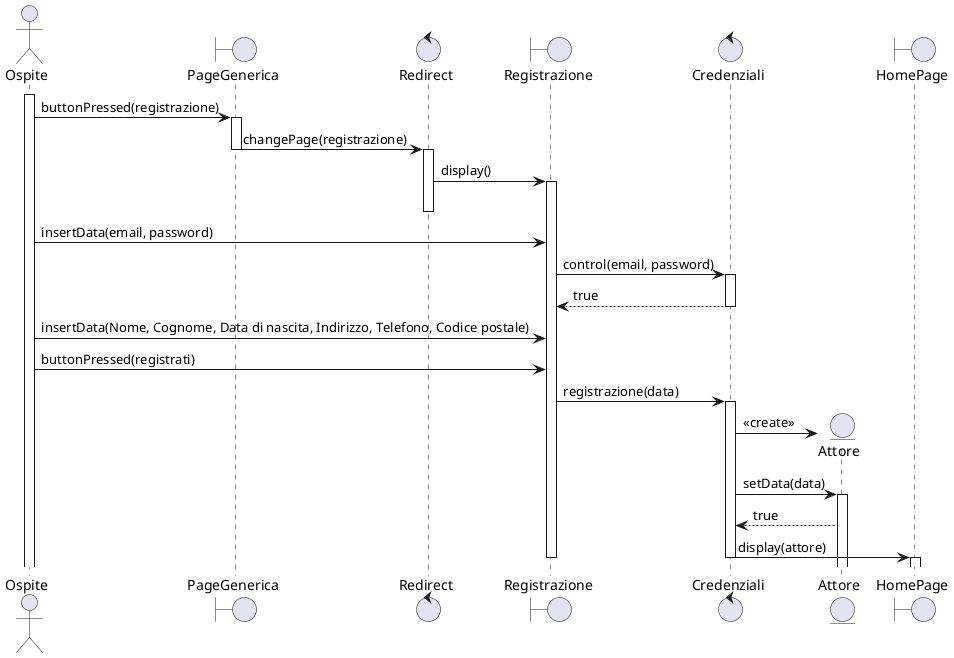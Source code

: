 @startuml 
    Actor Ospite
    Boundary PageGenerica
    Control Redirect
    Boundary Registrazione
    Control Credenziali
    Entity Attore
    boundary HomePage

    Activate Ospite
    Ospite -> PageGenerica : buttonPressed(registrazione)
    activate PageGenerica
    PageGenerica -> Redirect : changePage(registrazione)
    deactivate PageGenerica
    activate Redirect
    Redirect -> Registrazione : display()
    activate Registrazione
    deactivate Redirect

    Ospite -> Registrazione : insertData(email, password)
    Registrazione -> Credenziali : control(email, password)
    activate Credenziali
    Credenziali --> Registrazione : true
    deactivate Credenziali
    Ospite -> Registrazione : insertData(Nome, Cognome, Data di nascita, Indirizzo, Telefono, Codice postale)
    Ospite -> Registrazione : buttonPressed(registrati)

    Registrazione -> Credenziali : registrazione(data)
    activate Credenziali
    
    Credenziali -> Attore ** : <<create>> 
    Credenziali -> Attore : setData(data)
    activate Attore
    Attore --> Credenziali : true
    Credenziali -> HomePage : display(attore)
    deactivate Registrazione
    activate HomePage
    deactivate Credenziali



@enduml 